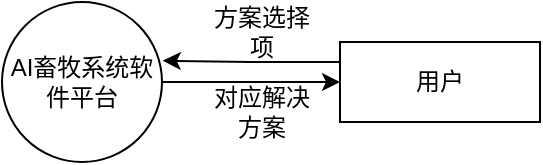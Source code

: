 <mxfile version="15.7.0" type="github">
  <diagram id="hUH9DkvdgK0jEHDwUPxk" name="Page-1">
    <mxGraphModel dx="827" dy="385" grid="1" gridSize="10" guides="1" tooltips="1" connect="1" arrows="1" fold="1" page="1" pageScale="1" pageWidth="1200" pageHeight="1920" math="0" shadow="0">
      <root>
        <mxCell id="0" />
        <mxCell id="1" parent="0" />
        <mxCell id="iC1IJoCgWQATpiNzOQi8-14" style="edgeStyle=orthogonalEdgeStyle;rounded=0;orthogonalLoop=1;jettySize=auto;html=1;exitX=1;exitY=0.5;exitDx=0;exitDy=0;entryX=0;entryY=0.5;entryDx=0;entryDy=0;" edge="1" parent="1" source="iC1IJoCgWQATpiNzOQi8-1" target="iC1IJoCgWQATpiNzOQi8-5">
          <mxGeometry relative="1" as="geometry" />
        </mxCell>
        <mxCell id="iC1IJoCgWQATpiNzOQi8-1" value="AI畜牧系统软件平台" style="ellipse;whiteSpace=wrap;html=1;aspect=fixed;" vertex="1" parent="1">
          <mxGeometry x="440" y="530" width="80" height="80" as="geometry" />
        </mxCell>
        <mxCell id="iC1IJoCgWQATpiNzOQi8-10" style="edgeStyle=orthogonalEdgeStyle;rounded=0;orthogonalLoop=1;jettySize=auto;html=1;exitX=0;exitY=0.25;exitDx=0;exitDy=0;entryX=1.005;entryY=0.367;entryDx=0;entryDy=0;entryPerimeter=0;" edge="1" parent="1" source="iC1IJoCgWQATpiNzOQi8-5" target="iC1IJoCgWQATpiNzOQi8-1">
          <mxGeometry relative="1" as="geometry" />
        </mxCell>
        <mxCell id="iC1IJoCgWQATpiNzOQi8-5" value="用户" style="rounded=0;whiteSpace=wrap;html=1;" vertex="1" parent="1">
          <mxGeometry x="609" y="550" width="100" height="40" as="geometry" />
        </mxCell>
        <mxCell id="iC1IJoCgWQATpiNzOQi8-12" value="方案选择项" style="text;html=1;strokeColor=none;fillColor=none;align=center;verticalAlign=middle;whiteSpace=wrap;rounded=0;" vertex="1" parent="1">
          <mxGeometry x="540" y="530" width="60" height="30" as="geometry" />
        </mxCell>
        <mxCell id="iC1IJoCgWQATpiNzOQi8-15" value="对应解决方案" style="text;html=1;strokeColor=none;fillColor=none;align=center;verticalAlign=middle;whiteSpace=wrap;rounded=0;" vertex="1" parent="1">
          <mxGeometry x="540" y="570" width="60" height="30" as="geometry" />
        </mxCell>
      </root>
    </mxGraphModel>
  </diagram>
</mxfile>
